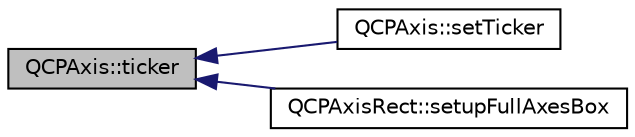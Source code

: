digraph "QCPAxis::ticker"
{
  edge [fontname="Helvetica",fontsize="10",labelfontname="Helvetica",labelfontsize="10"];
  node [fontname="Helvetica",fontsize="10",shape=record];
  rankdir="LR";
  Node832 [label="QCPAxis::ticker",height=0.2,width=0.4,color="black", fillcolor="grey75", style="filled", fontcolor="black"];
  Node832 -> Node833 [dir="back",color="midnightblue",fontsize="10",style="solid",fontname="Helvetica"];
  Node833 [label="QCPAxis::setTicker",height=0.2,width=0.4,color="black", fillcolor="white", style="filled",URL="$class_q_c_p_axis.html#a4ee03fcd2c74d05cd1a419b9af5cfbdc"];
  Node832 -> Node834 [dir="back",color="midnightblue",fontsize="10",style="solid",fontname="Helvetica"];
  Node834 [label="QCPAxisRect::setupFullAxesBox",height=0.2,width=0.4,color="black", fillcolor="white", style="filled",URL="$class_q_c_p_axis_rect.html#a5fa906175447b14206954f77fc7f1ef4"];
}
